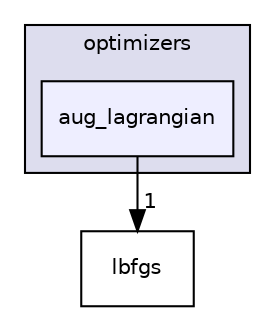 digraph "src/mlpack/core/optimizers/aug_lagrangian" {
  compound=true
  node [ fontsize="10", fontname="Helvetica"];
  edge [ labelfontsize="10", labelfontname="Helvetica"];
  subgraph clusterdir_becda7b54266400a4fb5aab8b420973e {
    graph [ bgcolor="#ddddee", pencolor="black", label="optimizers" fontname="Helvetica", fontsize="10", URL="dir_becda7b54266400a4fb5aab8b420973e.html"]
  dir_c8df8996edc1870076bedbb0aeba2fd3 [shape=box, label="aug_lagrangian", style="filled", fillcolor="#eeeeff", pencolor="black", URL="dir_c8df8996edc1870076bedbb0aeba2fd3.html"];
  }
  dir_fabb4d1dde1c477c2e0290f9b68d220a [shape=box label="lbfgs" URL="dir_fabb4d1dde1c477c2e0290f9b68d220a.html"];
  dir_c8df8996edc1870076bedbb0aeba2fd3->dir_fabb4d1dde1c477c2e0290f9b68d220a [headlabel="1", labeldistance=1.5 headhref="dir_000011_000012.html"];
}
